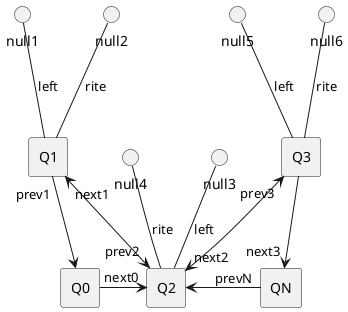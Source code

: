 @startuml

rectangle Q0

rectangle Q1
rectangle Q2
rectangle Q3

rectangle QN

Q0 <-up- "prev1" Q1

Q1   -up-() null1:"left"
Q1   -up-() null2:"rite"

Q0 "next0" -right-> Q2

Q1 "next1" <-down-> "prev2" Q2

Q2   -up-() null3:"left"
Q2   -up-() null4:"rite"

Q2 "next2" <-up-> "prev3" Q3

Q2 <-right- "prevN" QN

Q3   -up-() null6:"rite"
Q3   -up-() null5:"left"

Q3  -down-> "next3" QN


@enduml